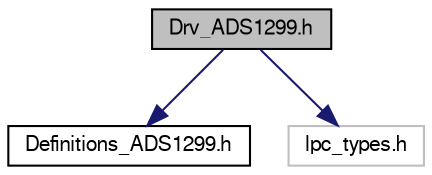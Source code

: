 digraph "Drv_ADS1299.h"
{
  edge [fontname="FreeSans",fontsize="10",labelfontname="FreeSans",labelfontsize="10"];
  node [fontname="FreeSans",fontsize="10",shape=record];
  Node1 [label="Drv_ADS1299.h",height=0.2,width=0.4,color="black", fillcolor="grey75", style="filled", fontcolor="black"];
  Node1 -> Node2 [color="midnightblue",fontsize="10",style="solid",fontname="FreeSans"];
  Node2 [label="Definitions_ADS1299.h",height=0.2,width=0.4,color="black", fillcolor="white", style="filled",URL="$Definitions__ADS1299_8h.html"];
  Node1 -> Node3 [color="midnightblue",fontsize="10",style="solid",fontname="FreeSans"];
  Node3 [label="lpc_types.h",height=0.2,width=0.4,color="grey75", fillcolor="white", style="filled"];
}
